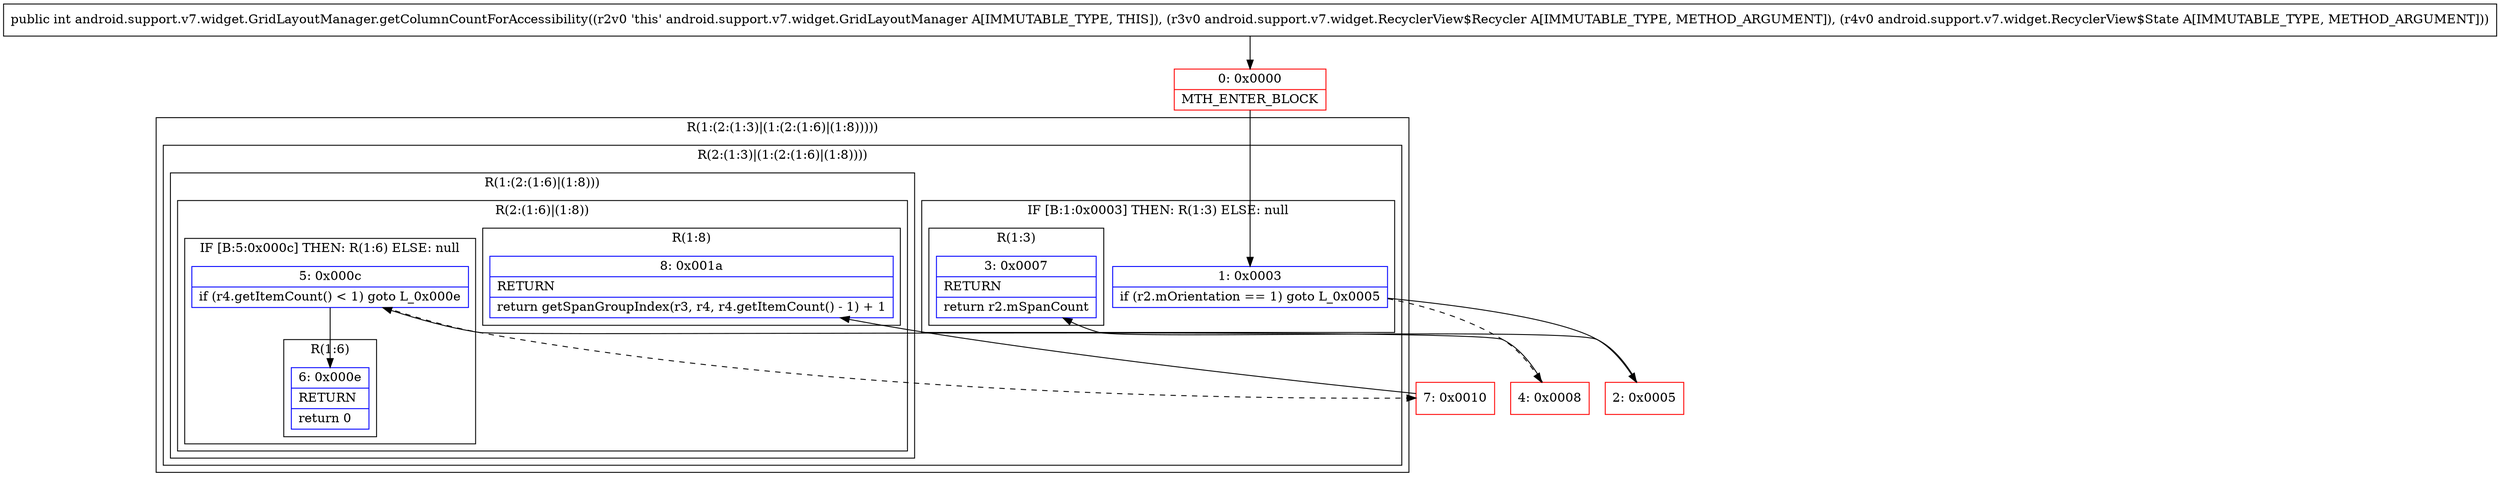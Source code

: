 digraph "CFG forandroid.support.v7.widget.GridLayoutManager.getColumnCountForAccessibility(Landroid\/support\/v7\/widget\/RecyclerView$Recycler;Landroid\/support\/v7\/widget\/RecyclerView$State;)I" {
subgraph cluster_Region_1547068545 {
label = "R(1:(2:(1:3)|(1:(2:(1:6)|(1:8)))))";
node [shape=record,color=blue];
subgraph cluster_Region_612086837 {
label = "R(2:(1:3)|(1:(2:(1:6)|(1:8))))";
node [shape=record,color=blue];
subgraph cluster_IfRegion_1360783882 {
label = "IF [B:1:0x0003] THEN: R(1:3) ELSE: null";
node [shape=record,color=blue];
Node_1 [shape=record,label="{1\:\ 0x0003|if (r2.mOrientation == 1) goto L_0x0005\l}"];
subgraph cluster_Region_1610327678 {
label = "R(1:3)";
node [shape=record,color=blue];
Node_3 [shape=record,label="{3\:\ 0x0007|RETURN\l|return r2.mSpanCount\l}"];
}
}
subgraph cluster_Region_805753708 {
label = "R(1:(2:(1:6)|(1:8)))";
node [shape=record,color=blue];
subgraph cluster_Region_1227162437 {
label = "R(2:(1:6)|(1:8))";
node [shape=record,color=blue];
subgraph cluster_IfRegion_1197538257 {
label = "IF [B:5:0x000c] THEN: R(1:6) ELSE: null";
node [shape=record,color=blue];
Node_5 [shape=record,label="{5\:\ 0x000c|if (r4.getItemCount() \< 1) goto L_0x000e\l}"];
subgraph cluster_Region_1160408341 {
label = "R(1:6)";
node [shape=record,color=blue];
Node_6 [shape=record,label="{6\:\ 0x000e|RETURN\l|return 0\l}"];
}
}
subgraph cluster_Region_1127308143 {
label = "R(1:8)";
node [shape=record,color=blue];
Node_8 [shape=record,label="{8\:\ 0x001a|RETURN\l|return getSpanGroupIndex(r3, r4, r4.getItemCount() \- 1) + 1\l}"];
}
}
}
}
}
Node_0 [shape=record,color=red,label="{0\:\ 0x0000|MTH_ENTER_BLOCK\l}"];
Node_2 [shape=record,color=red,label="{2\:\ 0x0005}"];
Node_4 [shape=record,color=red,label="{4\:\ 0x0008}"];
Node_7 [shape=record,color=red,label="{7\:\ 0x0010}"];
MethodNode[shape=record,label="{public int android.support.v7.widget.GridLayoutManager.getColumnCountForAccessibility((r2v0 'this' android.support.v7.widget.GridLayoutManager A[IMMUTABLE_TYPE, THIS]), (r3v0 android.support.v7.widget.RecyclerView$Recycler A[IMMUTABLE_TYPE, METHOD_ARGUMENT]), (r4v0 android.support.v7.widget.RecyclerView$State A[IMMUTABLE_TYPE, METHOD_ARGUMENT])) }"];
MethodNode -> Node_0;
Node_1 -> Node_2;
Node_1 -> Node_4[style=dashed];
Node_5 -> Node_6;
Node_5 -> Node_7[style=dashed];
Node_0 -> Node_1;
Node_2 -> Node_3;
Node_4 -> Node_5;
Node_7 -> Node_8;
}

